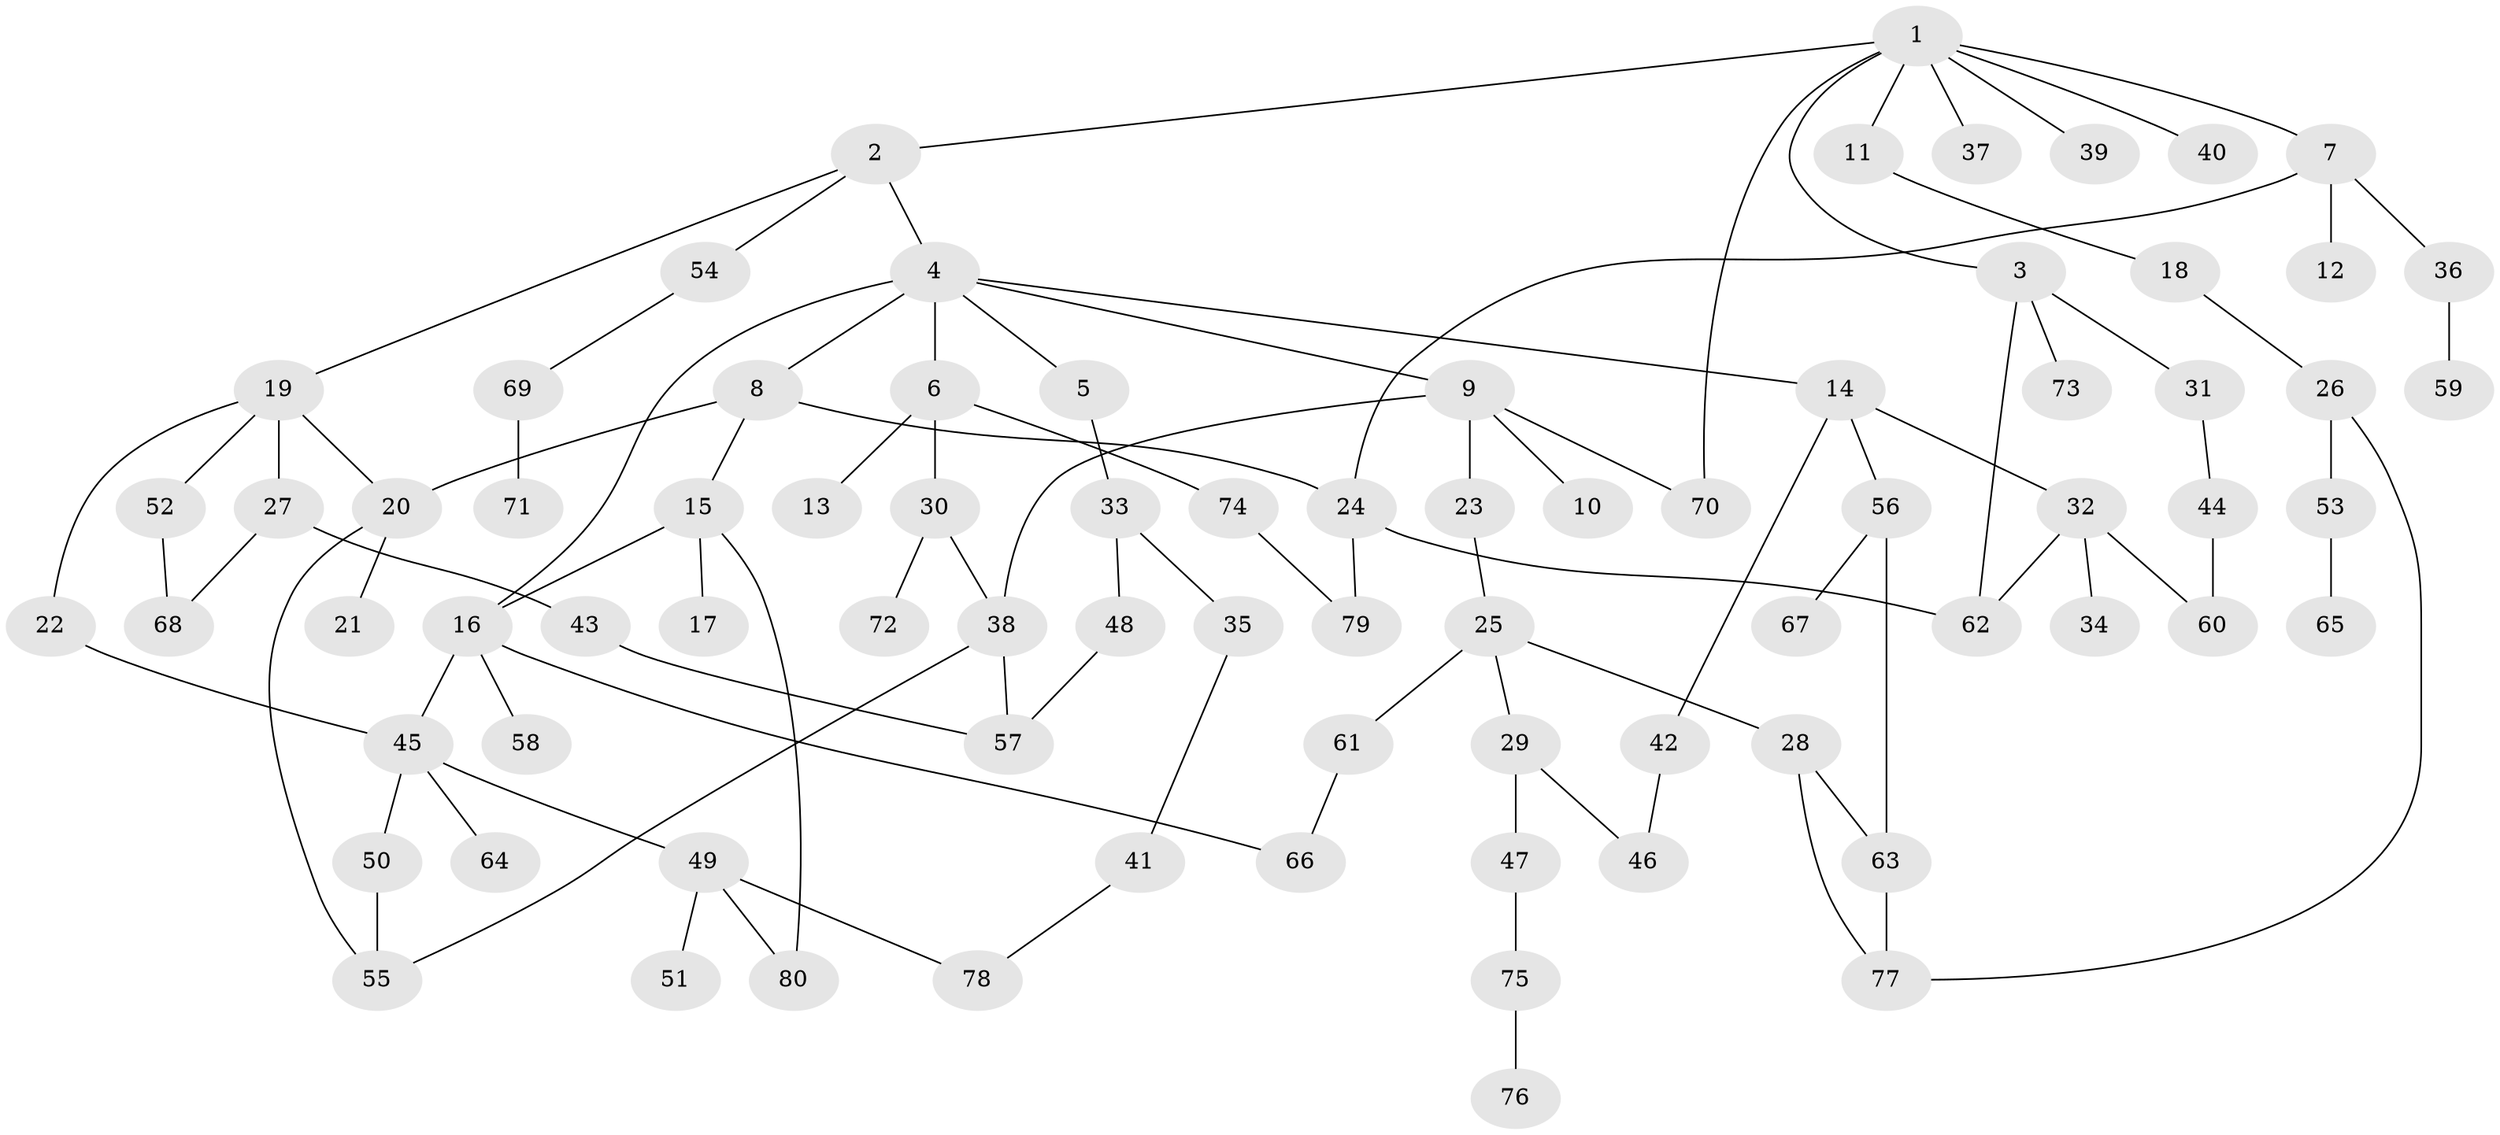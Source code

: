 // coarse degree distribution, {7: 0.05660377358490566, 9: 0.018867924528301886, 3: 0.16981132075471697, 5: 0.05660377358490566, 4: 0.1320754716981132, 1: 0.2641509433962264, 2: 0.3018867924528302}
// Generated by graph-tools (version 1.1) at 2025/41/03/06/25 10:41:27]
// undirected, 80 vertices, 101 edges
graph export_dot {
graph [start="1"]
  node [color=gray90,style=filled];
  1;
  2;
  3;
  4;
  5;
  6;
  7;
  8;
  9;
  10;
  11;
  12;
  13;
  14;
  15;
  16;
  17;
  18;
  19;
  20;
  21;
  22;
  23;
  24;
  25;
  26;
  27;
  28;
  29;
  30;
  31;
  32;
  33;
  34;
  35;
  36;
  37;
  38;
  39;
  40;
  41;
  42;
  43;
  44;
  45;
  46;
  47;
  48;
  49;
  50;
  51;
  52;
  53;
  54;
  55;
  56;
  57;
  58;
  59;
  60;
  61;
  62;
  63;
  64;
  65;
  66;
  67;
  68;
  69;
  70;
  71;
  72;
  73;
  74;
  75;
  76;
  77;
  78;
  79;
  80;
  1 -- 2;
  1 -- 3;
  1 -- 7;
  1 -- 11;
  1 -- 37;
  1 -- 39;
  1 -- 40;
  1 -- 70;
  2 -- 4;
  2 -- 19;
  2 -- 54;
  3 -- 31;
  3 -- 73;
  3 -- 62;
  4 -- 5;
  4 -- 6;
  4 -- 8;
  4 -- 9;
  4 -- 14;
  4 -- 16;
  5 -- 33;
  6 -- 13;
  6 -- 30;
  6 -- 74;
  7 -- 12;
  7 -- 36;
  7 -- 24;
  8 -- 15;
  8 -- 24;
  8 -- 20;
  9 -- 10;
  9 -- 23;
  9 -- 70;
  9 -- 38;
  11 -- 18;
  14 -- 32;
  14 -- 42;
  14 -- 56;
  15 -- 16;
  15 -- 17;
  15 -- 80;
  16 -- 45;
  16 -- 58;
  16 -- 66;
  18 -- 26;
  19 -- 20;
  19 -- 22;
  19 -- 27;
  19 -- 52;
  20 -- 21;
  20 -- 55;
  22 -- 45;
  23 -- 25;
  24 -- 62;
  24 -- 79;
  25 -- 28;
  25 -- 29;
  25 -- 61;
  26 -- 53;
  26 -- 77;
  27 -- 43;
  27 -- 68;
  28 -- 77;
  28 -- 63;
  29 -- 47;
  29 -- 46;
  30 -- 38;
  30 -- 72;
  31 -- 44;
  32 -- 34;
  32 -- 60;
  32 -- 62;
  33 -- 35;
  33 -- 48;
  35 -- 41;
  36 -- 59;
  38 -- 55;
  38 -- 57;
  41 -- 78;
  42 -- 46;
  43 -- 57;
  44 -- 60;
  45 -- 49;
  45 -- 50;
  45 -- 64;
  47 -- 75;
  48 -- 57;
  49 -- 51;
  49 -- 80;
  49 -- 78;
  50 -- 55;
  52 -- 68;
  53 -- 65;
  54 -- 69;
  56 -- 63;
  56 -- 67;
  61 -- 66;
  63 -- 77;
  69 -- 71;
  74 -- 79;
  75 -- 76;
}

